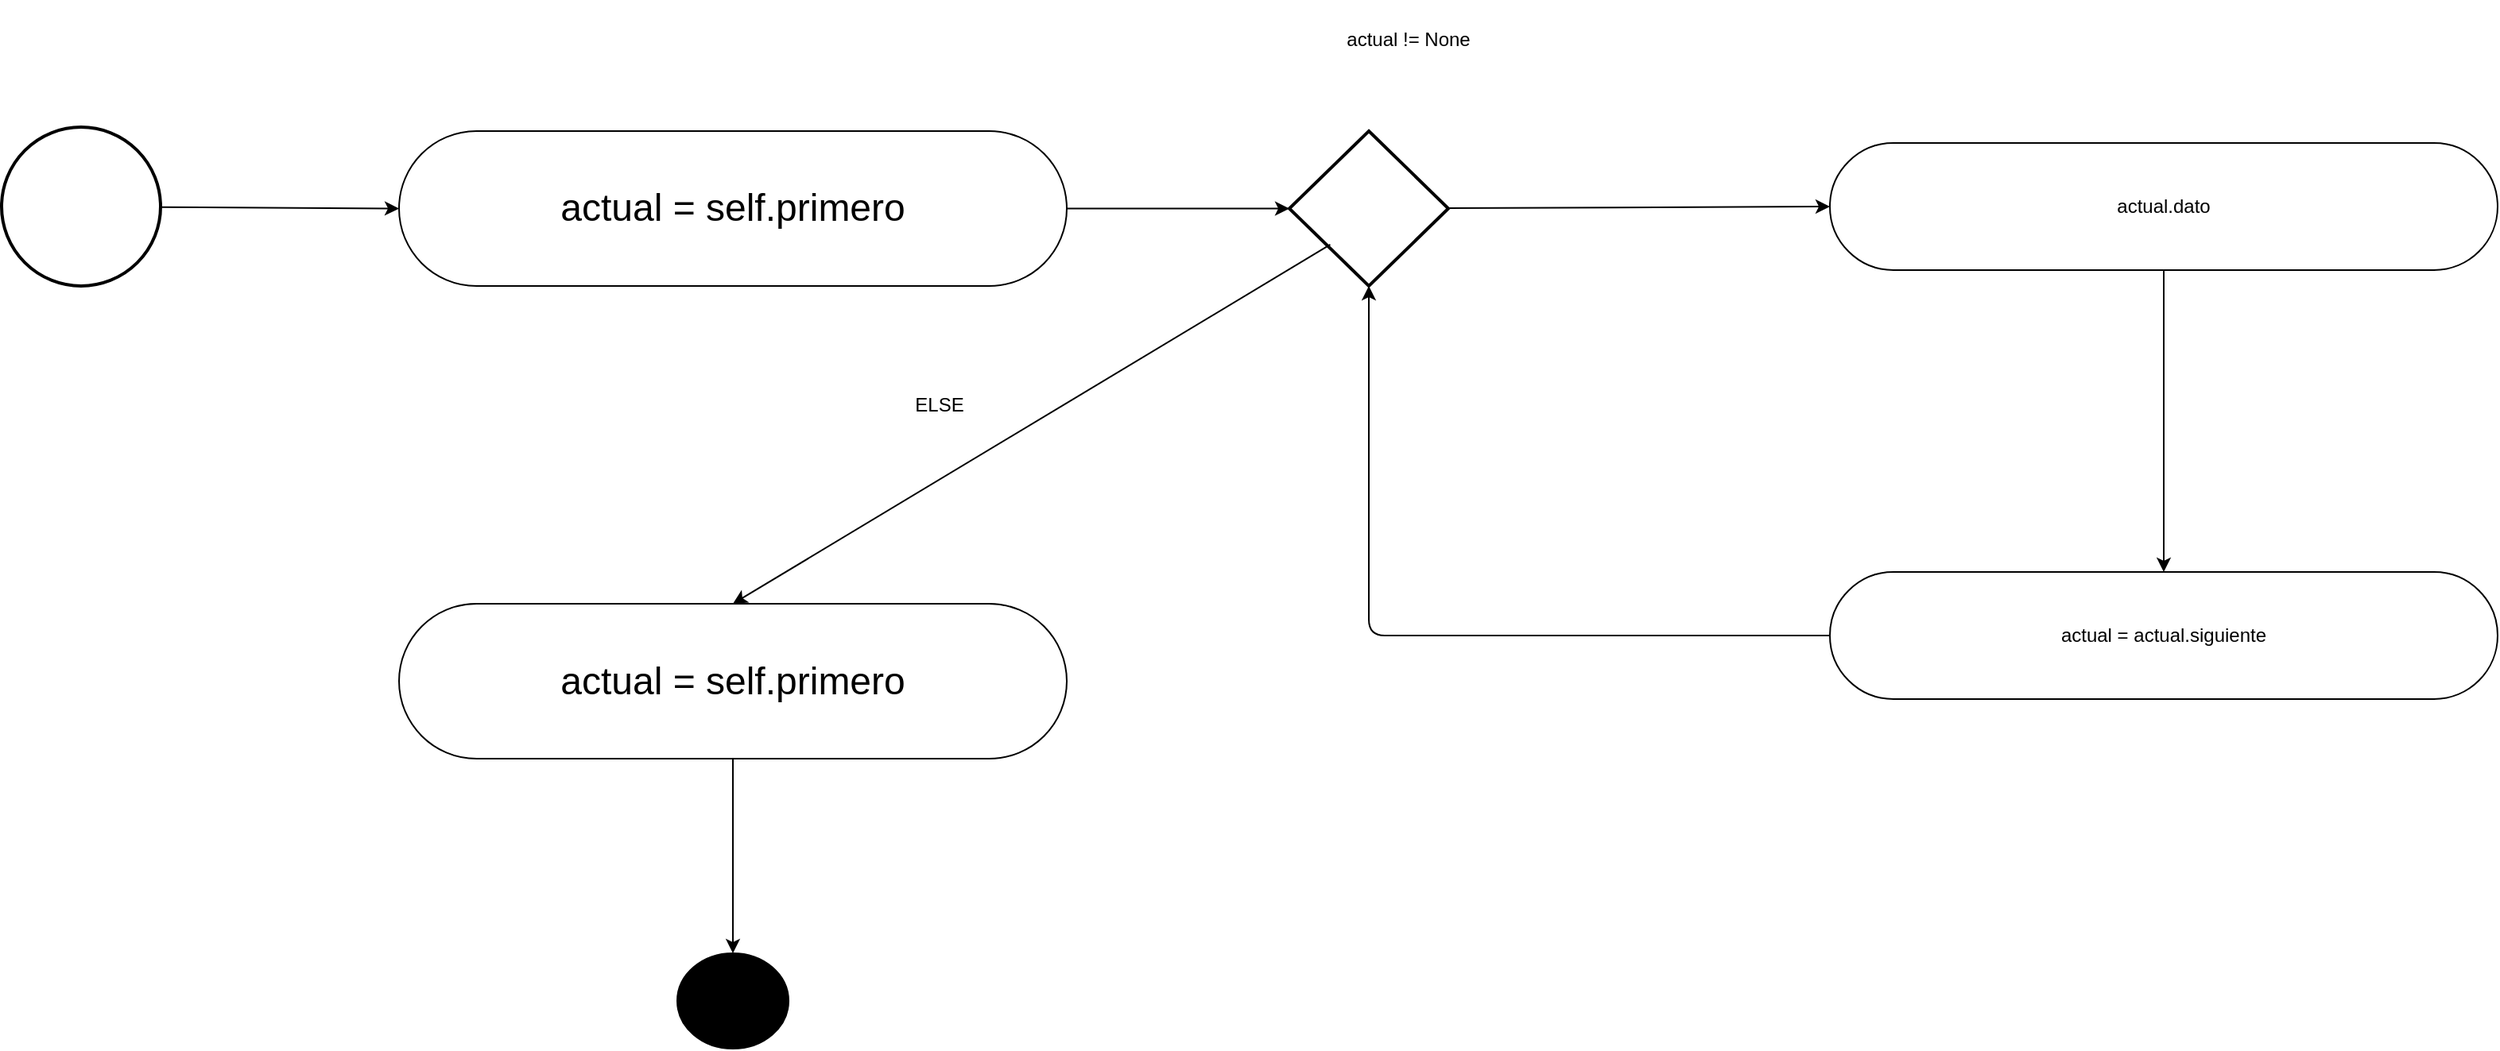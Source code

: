 <mxfile>
    <diagram id="5RmesfcuK-5VPX0KUIZs" name="Page-1">
        <mxGraphModel dx="1903" dy="1957" grid="1" gridSize="10" guides="1" tooltips="1" connect="1" arrows="1" fold="1" page="1" pageScale="1" pageWidth="850" pageHeight="1100" math="0" shadow="0">
            <root>
                <mxCell id="0"/>
                <mxCell id="1" parent="0"/>
                <mxCell id="17" value="" style="strokeWidth=2;html=1;shape=mxgraph.flowchart.start_2;whiteSpace=wrap;" parent="1" vertex="1">
                    <mxGeometry x="520" y="270" width="100" height="100" as="geometry"/>
                </mxCell>
                <mxCell id="21" style="edgeStyle=none;html=1;" parent="1" source="18" target="20" edge="1">
                    <mxGeometry relative="1" as="geometry"/>
                </mxCell>
                <mxCell id="18" value="&lt;font style=&quot;font-size: 24px;&quot;&gt;actual = self.primero&lt;/font&gt;" style="html=1;dashed=0;whiteSpace=wrap;shape=mxgraph.dfd.start" parent="1" vertex="1">
                    <mxGeometry x="770" y="272.5" width="420" height="97.5" as="geometry"/>
                </mxCell>
                <mxCell id="19" style="edgeStyle=none;html=1;entryX=0;entryY=0.5;entryDx=0;entryDy=0;entryPerimeter=0;" parent="1" source="17" target="18" edge="1">
                    <mxGeometry relative="1" as="geometry"/>
                </mxCell>
                <mxCell id="20" value="" style="strokeWidth=2;html=1;shape=mxgraph.flowchart.decision;whiteSpace=wrap;" parent="1" vertex="1">
                    <mxGeometry x="1330" y="272.5" width="100" height="97.5" as="geometry"/>
                </mxCell>
                <mxCell id="22" value="actual.dato" style="html=1;dashed=0;whiteSpace=wrap;shape=mxgraph.dfd.start" parent="1" vertex="1">
                    <mxGeometry x="1670" y="280" width="420" height="80" as="geometry"/>
                </mxCell>
                <mxCell id="23" value="actual = actual.siguiente" style="html=1;dashed=0;whiteSpace=wrap;shape=mxgraph.dfd.start" vertex="1" parent="1">
                    <mxGeometry x="1670" y="550" width="420" height="80" as="geometry"/>
                </mxCell>
                <mxCell id="24" style="edgeStyle=none;html=1;entryX=0;entryY=0.5;entryDx=0;entryDy=0;entryPerimeter=0;" edge="1" parent="1" source="20" target="22">
                    <mxGeometry relative="1" as="geometry"/>
                </mxCell>
                <mxCell id="25" style="edgeStyle=none;html=1;entryX=0.5;entryY=0.5;entryDx=0;entryDy=-40;entryPerimeter=0;" edge="1" parent="1" source="22" target="23">
                    <mxGeometry relative="1" as="geometry"/>
                </mxCell>
                <mxCell id="26" style="edgeStyle=none;html=1;entryX=0.5;entryY=1;entryDx=0;entryDy=0;entryPerimeter=0;" edge="1" parent="1" source="23" target="20">
                    <mxGeometry relative="1" as="geometry">
                        <Array as="points">
                            <mxPoint x="1380" y="590"/>
                        </Array>
                    </mxGeometry>
                </mxCell>
                <mxCell id="30" style="edgeStyle=none;html=1;entryX=0.5;entryY=0;entryDx=0;entryDy=0;" edge="1" parent="1" source="27" target="29">
                    <mxGeometry relative="1" as="geometry"/>
                </mxCell>
                <mxCell id="27" value="&lt;font style=&quot;font-size: 24px;&quot;&gt;actual = self.primero&lt;/font&gt;" style="html=1;dashed=0;whiteSpace=wrap;shape=mxgraph.dfd.start" vertex="1" parent="1">
                    <mxGeometry x="770" y="570" width="420" height="97.5" as="geometry"/>
                </mxCell>
                <mxCell id="28" style="edgeStyle=none;html=1;entryX=0.5;entryY=0.5;entryDx=0;entryDy=-48.75;entryPerimeter=0;exitX=0.257;exitY=0.733;exitDx=0;exitDy=0;exitPerimeter=0;" edge="1" parent="1" source="20" target="27">
                    <mxGeometry relative="1" as="geometry"/>
                </mxCell>
                <mxCell id="29" value="" style="ellipse;fillColor=strokeColor;html=1;" vertex="1" parent="1">
                    <mxGeometry x="945" y="790" width="70" height="60" as="geometry"/>
                </mxCell>
                <mxCell id="31" value="ELSE" style="text;html=1;align=center;verticalAlign=middle;whiteSpace=wrap;rounded=0;" vertex="1" parent="1">
                    <mxGeometry x="1080" y="430" width="60" height="30" as="geometry"/>
                </mxCell>
                <mxCell id="32" value="actual != None" style="text;html=1;align=center;verticalAlign=middle;whiteSpace=wrap;rounded=0;" vertex="1" parent="1">
                    <mxGeometry x="1320" y="190" width="170" height="50" as="geometry"/>
                </mxCell>
            </root>
        </mxGraphModel>
    </diagram>
</mxfile>